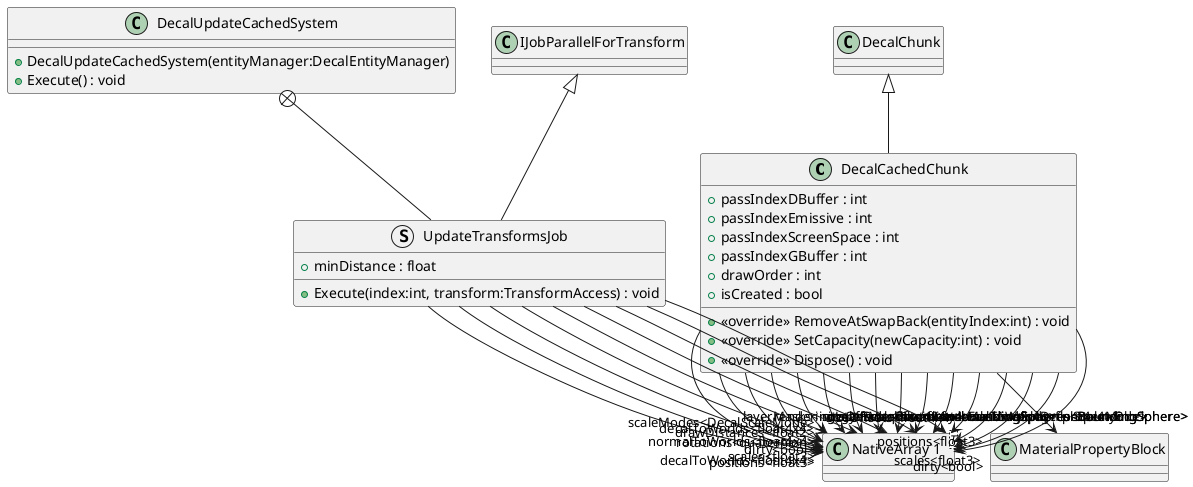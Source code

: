 @startuml
class DecalCachedChunk {
    + passIndexDBuffer : int
    + passIndexEmissive : int
    + passIndexScreenSpace : int
    + passIndexGBuffer : int
    + drawOrder : int
    + isCreated : bool
    + <<override>> RemoveAtSwapBack(entityIndex:int) : void
    + <<override>> SetCapacity(newCapacity:int) : void
    + <<override>> Dispose() : void
}
class DecalUpdateCachedSystem {
    + DecalUpdateCachedSystem(entityManager:DecalEntityManager)
    + Execute() : void
}
class "NativeArray`1"<T> {
}
struct UpdateTransformsJob {
    + minDistance : float
    + Execute(index:int, transform:TransformAccess) : void
}
DecalChunk <|-- DecalCachedChunk
DecalCachedChunk --> "propertyBlock" MaterialPropertyBlock
DecalCachedChunk --> "decalToWorlds<float4x4>" "NativeArray`1"
DecalCachedChunk --> "normalToWorlds<float4x4>" "NativeArray`1"
DecalCachedChunk --> "sizeOffsets<float4x4>" "NativeArray`1"
DecalCachedChunk --> "drawDistances<float2>" "NativeArray`1"
DecalCachedChunk --> "angleFades<float2>" "NativeArray`1"
DecalCachedChunk --> "uvScaleBias<float4>" "NativeArray`1"
DecalCachedChunk --> "layerMasks<int>" "NativeArray`1"
DecalCachedChunk --> "sceneLayerMasks<ulong>" "NativeArray`1"
DecalCachedChunk --> "fadeFactors<float>" "NativeArray`1"
DecalCachedChunk --> "boundingSpheres<BoundingSphere>" "NativeArray`1"
DecalCachedChunk --> "scaleModes<DecalScaleMode>" "NativeArray`1"
DecalCachedChunk --> "renderingLayerMasks<uint>" "NativeArray`1"
DecalCachedChunk --> "positions<float3>" "NativeArray`1"
DecalCachedChunk --> "rotation<quaternion>" "NativeArray`1"
DecalCachedChunk --> "scales<float3>" "NativeArray`1"
DecalCachedChunk --> "dirty<bool>" "NativeArray`1"
DecalUpdateCachedSystem +-- UpdateTransformsJob
IJobParallelForTransform <|-- UpdateTransformsJob
UpdateTransformsJob --> "positions<float3>" "NativeArray`1"
UpdateTransformsJob --> "rotations<quaternion>" "NativeArray`1"
UpdateTransformsJob --> "scales<float3>" "NativeArray`1"
UpdateTransformsJob --> "dirty<bool>" "NativeArray`1"
UpdateTransformsJob --> "scaleModes<DecalScaleMode>" "NativeArray`1"
UpdateTransformsJob --> "sizeOffsets<float4x4>" "NativeArray`1"
UpdateTransformsJob --> "decalToWorlds<float4x4>" "NativeArray`1"
UpdateTransformsJob --> "normalToWorlds<float4x4>" "NativeArray`1"
UpdateTransformsJob --> "boundingSpheres<BoundingSphere>" "NativeArray`1"
@enduml
